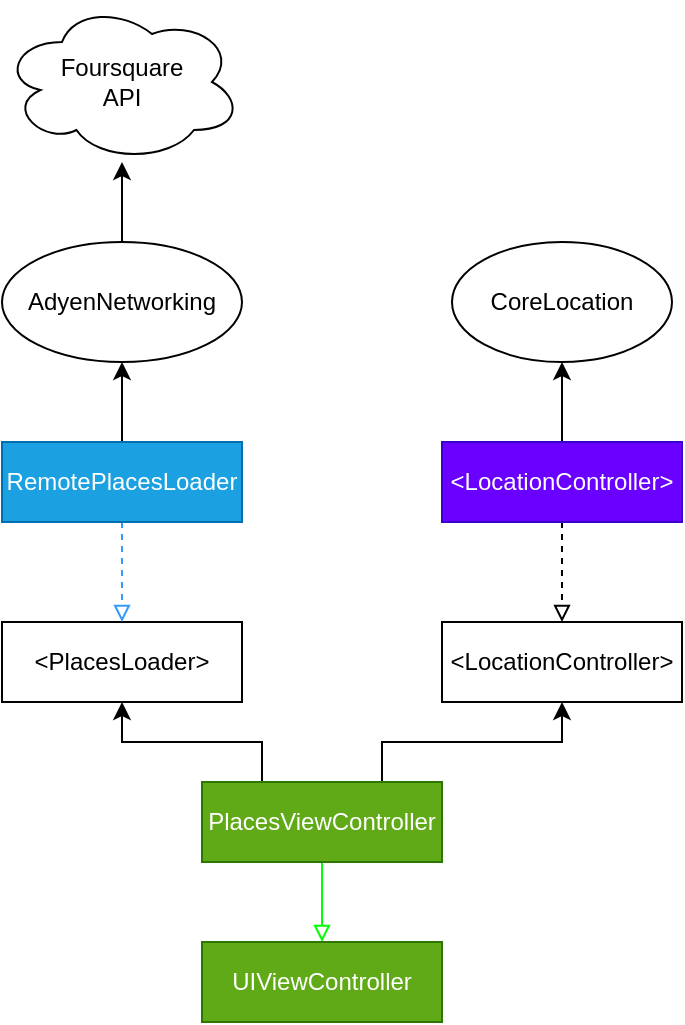 <mxfile version="21.6.5" type="device">
  <diagram id="C5RBs43oDa-KdzZeNtuy" name="Page-1">
    <mxGraphModel dx="1026" dy="667" grid="1" gridSize="10" guides="1" tooltips="1" connect="1" arrows="1" fold="1" page="1" pageScale="1" pageWidth="827" pageHeight="1169" math="0" shadow="0">
      <root>
        <mxCell id="WIyWlLk6GJQsqaUBKTNV-0" />
        <mxCell id="WIyWlLk6GJQsqaUBKTNV-1" parent="WIyWlLk6GJQsqaUBKTNV-0" />
        <mxCell id="05XnmWyHJhX3w0zN24I0-2" value="" style="edgeStyle=orthogonalEdgeStyle;rounded=0;orthogonalLoop=1;jettySize=auto;html=1;endArrow=block;endFill=0;strokeColor=#00FF00;" edge="1" parent="WIyWlLk6GJQsqaUBKTNV-1" source="05XnmWyHJhX3w0zN24I0-0" target="05XnmWyHJhX3w0zN24I0-1">
          <mxGeometry relative="1" as="geometry" />
        </mxCell>
        <mxCell id="05XnmWyHJhX3w0zN24I0-5" value="" style="edgeStyle=orthogonalEdgeStyle;rounded=0;orthogonalLoop=1;jettySize=auto;html=1;exitX=0.25;exitY=0;exitDx=0;exitDy=0;" edge="1" parent="WIyWlLk6GJQsqaUBKTNV-1" source="05XnmWyHJhX3w0zN24I0-0" target="05XnmWyHJhX3w0zN24I0-4">
          <mxGeometry relative="1" as="geometry" />
        </mxCell>
        <mxCell id="05XnmWyHJhX3w0zN24I0-9" style="edgeStyle=orthogonalEdgeStyle;rounded=0;orthogonalLoop=1;jettySize=auto;html=1;exitX=0.75;exitY=0;exitDx=0;exitDy=0;entryX=0.5;entryY=1;entryDx=0;entryDy=0;" edge="1" parent="WIyWlLk6GJQsqaUBKTNV-1" source="05XnmWyHJhX3w0zN24I0-0" target="05XnmWyHJhX3w0zN24I0-8">
          <mxGeometry relative="1" as="geometry" />
        </mxCell>
        <mxCell id="05XnmWyHJhX3w0zN24I0-0" value="PlacesViewController" style="rounded=0;whiteSpace=wrap;html=1;fillColor=#60a917;fontColor=#ffffff;strokeColor=#2D7600;" vertex="1" parent="WIyWlLk6GJQsqaUBKTNV-1">
          <mxGeometry x="350" y="420" width="120" height="40" as="geometry" />
        </mxCell>
        <mxCell id="05XnmWyHJhX3w0zN24I0-1" value="UIViewController" style="rounded=0;whiteSpace=wrap;html=1;strokeColor=#2D7600;fontColor=#ffffff;fillColor=#60a917;" vertex="1" parent="WIyWlLk6GJQsqaUBKTNV-1">
          <mxGeometry x="350" y="500" width="120" height="40" as="geometry" />
        </mxCell>
        <mxCell id="05XnmWyHJhX3w0zN24I0-4" value="&amp;lt;PlacesLoader&amp;gt;" style="rounded=0;whiteSpace=wrap;html=1;" vertex="1" parent="WIyWlLk6GJQsqaUBKTNV-1">
          <mxGeometry x="250" y="340" width="120" height="40" as="geometry" />
        </mxCell>
        <mxCell id="05XnmWyHJhX3w0zN24I0-7" value="" style="edgeStyle=orthogonalEdgeStyle;rounded=0;orthogonalLoop=1;jettySize=auto;html=1;dashed=1;endArrow=block;endFill=0;strokeColor=#3399FF;" edge="1" parent="WIyWlLk6GJQsqaUBKTNV-1" source="05XnmWyHJhX3w0zN24I0-6" target="05XnmWyHJhX3w0zN24I0-4">
          <mxGeometry relative="1" as="geometry" />
        </mxCell>
        <mxCell id="05XnmWyHJhX3w0zN24I0-17" value="" style="edgeStyle=orthogonalEdgeStyle;rounded=0;orthogonalLoop=1;jettySize=auto;html=1;" edge="1" parent="WIyWlLk6GJQsqaUBKTNV-1" source="05XnmWyHJhX3w0zN24I0-6" target="05XnmWyHJhX3w0zN24I0-16">
          <mxGeometry relative="1" as="geometry" />
        </mxCell>
        <mxCell id="05XnmWyHJhX3w0zN24I0-6" value="RemotePlacesLoader" style="rounded=0;whiteSpace=wrap;html=1;fontColor=#ffffff;labelBorderColor=none;strokeColor=#006EAF;fillColor=#1ba1e2;" vertex="1" parent="WIyWlLk6GJQsqaUBKTNV-1">
          <mxGeometry x="250" y="250" width="120" height="40" as="geometry" />
        </mxCell>
        <mxCell id="05XnmWyHJhX3w0zN24I0-8" value="&amp;lt;LocationController&amp;gt;" style="rounded=0;whiteSpace=wrap;html=1;fillColor=none;fontColor=#000000;strokeColor=#000000;" vertex="1" parent="WIyWlLk6GJQsqaUBKTNV-1">
          <mxGeometry x="470" y="340" width="120" height="40" as="geometry" />
        </mxCell>
        <mxCell id="05XnmWyHJhX3w0zN24I0-11" value="" style="edgeStyle=orthogonalEdgeStyle;rounded=0;orthogonalLoop=1;jettySize=auto;html=1;dashed=1;endArrow=block;endFill=0;" edge="1" parent="WIyWlLk6GJQsqaUBKTNV-1" source="05XnmWyHJhX3w0zN24I0-10" target="05XnmWyHJhX3w0zN24I0-8">
          <mxGeometry relative="1" as="geometry" />
        </mxCell>
        <mxCell id="05XnmWyHJhX3w0zN24I0-15" value="" style="edgeStyle=orthogonalEdgeStyle;rounded=0;orthogonalLoop=1;jettySize=auto;html=1;" edge="1" parent="WIyWlLk6GJQsqaUBKTNV-1" source="05XnmWyHJhX3w0zN24I0-10" target="05XnmWyHJhX3w0zN24I0-13">
          <mxGeometry relative="1" as="geometry" />
        </mxCell>
        <mxCell id="05XnmWyHJhX3w0zN24I0-10" value="&amp;lt;LocationController&amp;gt;" style="rounded=0;whiteSpace=wrap;html=1;fillColor=#6a00ff;fontColor=#ffffff;strokeColor=#3700CC;" vertex="1" parent="WIyWlLk6GJQsqaUBKTNV-1">
          <mxGeometry x="470" y="250" width="120" height="40" as="geometry" />
        </mxCell>
        <mxCell id="05XnmWyHJhX3w0zN24I0-12" value="Foursquare&lt;br&gt;API" style="ellipse;shape=cloud;whiteSpace=wrap;html=1;" vertex="1" parent="WIyWlLk6GJQsqaUBKTNV-1">
          <mxGeometry x="250" y="30" width="120" height="80" as="geometry" />
        </mxCell>
        <mxCell id="05XnmWyHJhX3w0zN24I0-13" value="CoreLocation" style="ellipse;whiteSpace=wrap;html=1;" vertex="1" parent="WIyWlLk6GJQsqaUBKTNV-1">
          <mxGeometry x="475" y="150" width="110" height="60" as="geometry" />
        </mxCell>
        <mxCell id="05XnmWyHJhX3w0zN24I0-18" value="" style="edgeStyle=orthogonalEdgeStyle;rounded=0;orthogonalLoop=1;jettySize=auto;html=1;" edge="1" parent="WIyWlLk6GJQsqaUBKTNV-1" source="05XnmWyHJhX3w0zN24I0-16" target="05XnmWyHJhX3w0zN24I0-12">
          <mxGeometry relative="1" as="geometry" />
        </mxCell>
        <mxCell id="05XnmWyHJhX3w0zN24I0-16" value="AdyenNetworking" style="ellipse;whiteSpace=wrap;html=1;" vertex="1" parent="WIyWlLk6GJQsqaUBKTNV-1">
          <mxGeometry x="250" y="150" width="120" height="60" as="geometry" />
        </mxCell>
      </root>
    </mxGraphModel>
  </diagram>
</mxfile>
